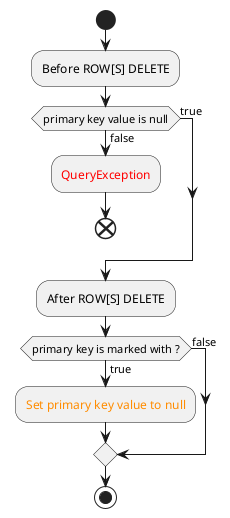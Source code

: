 @startuml
start
:Before ROW[S] DELETE;

if (primary key value is null) then(false)
    :<color:red>QueryException;
    end
else (true)
endif

:After ROW[S] DELETE;

if (primary key is marked with ?) then(true)
    :<color:darkorange>Set primary key value to null;
else (false)
endif

stop
@enduml
